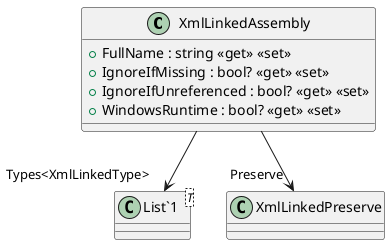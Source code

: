 @startuml
class XmlLinkedAssembly {
    + FullName : string <<get>> <<set>>
    + IgnoreIfMissing : bool? <<get>> <<set>>
    + IgnoreIfUnreferenced : bool? <<get>> <<set>>
    + WindowsRuntime : bool? <<get>> <<set>>
}
class "List`1"<T> {
}
XmlLinkedAssembly --> "Preserve" XmlLinkedPreserve
XmlLinkedAssembly --> "Types<XmlLinkedType>" "List`1"
@enduml
